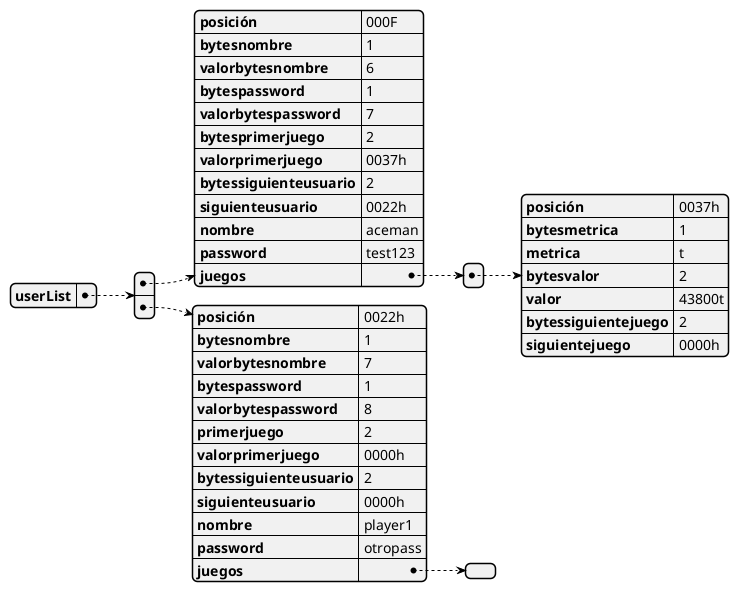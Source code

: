 ````plantuml 
@startjson
{
  "userList": [
    {
      "posición": "000F",
      "bytesnombre": 1,
      "valorbytesnombre": 6,
      "bytespassword": 1,
      "valorbytespassword": 7,
      "bytesprimerjuego": 2,
      "valorprimerjuego": "0037h",
      "bytessiguienteusuario": 2,
      "siguienteusuario": "0022h",
      "nombre" : "aceman",
      "password" : "test123",
      "juegos":[
        {
          "posición":"0037h",
          "bytesmetrica": 1,
          "metrica": "t",
          "bytesvalor": 2,
          "valor": "43800t",
          "bytessiguientejuego": 2,
          "siguientejuego": "0000h"
} ]
}, {
      "posición": "0022h",
      "bytesnombre": 1,
      "valorbytesnombre": 7,
      "bytespassword": 1,
      "valorbytespassword": 8,
      "primerjuego": 2,
      "valorprimerjuego": "0000h",
      "bytessiguienteusuario": 2,
      "siguienteusuario": "0000h",
      "nombre" : "player1",
      "password" : "otropass",
      "juegos":[
] }
] }
@endjson
```